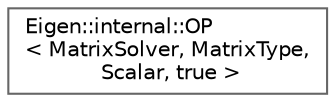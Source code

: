 digraph "类继承关系图"
{
 // LATEX_PDF_SIZE
  bgcolor="transparent";
  edge [fontname=Helvetica,fontsize=10,labelfontname=Helvetica,labelfontsize=10];
  node [fontname=Helvetica,fontsize=10,shape=box,height=0.2,width=0.4];
  rankdir="LR";
  Node0 [id="Node000000",label="Eigen::internal::OP\l\< MatrixSolver, MatrixType,\l Scalar, true \>",height=0.2,width=0.4,color="grey40", fillcolor="white", style="filled",URL="$struct_eigen_1_1internal_1_1_o_p_3_01_matrix_solver_00_01_matrix_type_00_01_scalar_00_01true_01_4.html",tooltip=" "];
}

